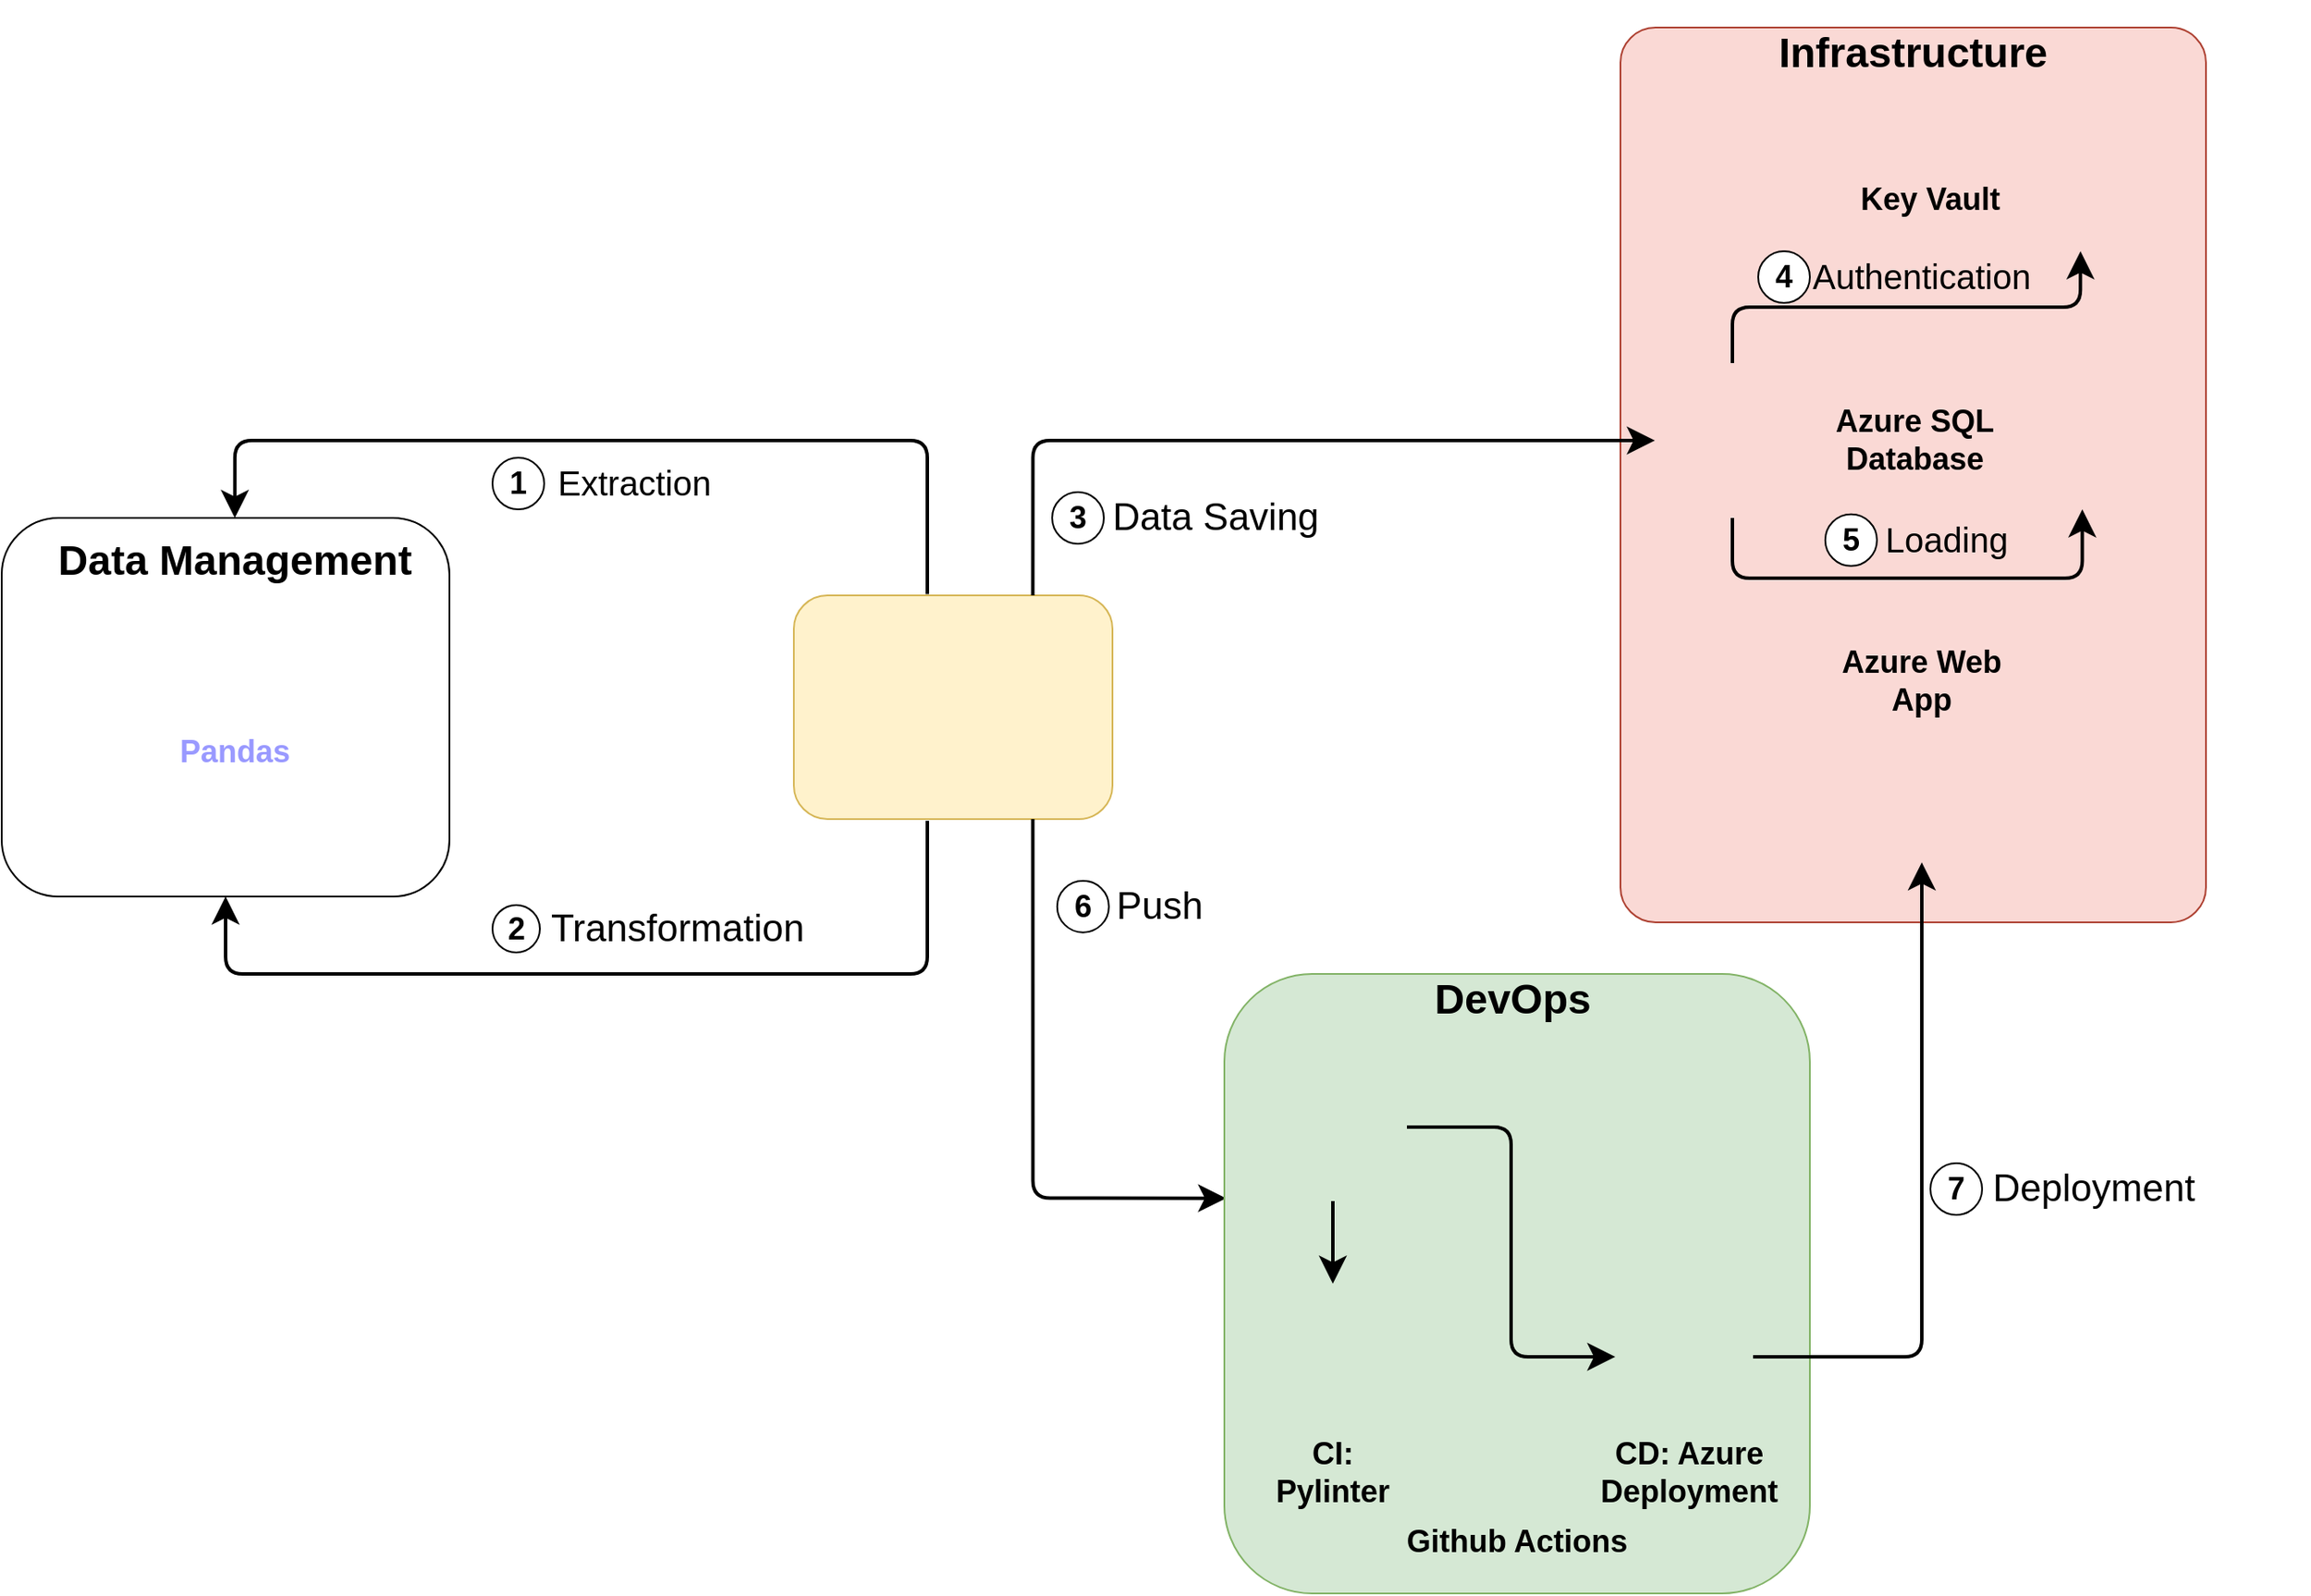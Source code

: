 <mxfile version="24.7.6">
  <diagram name="Page-1" id="22qGxSbFDiHWRjMmlbOG">
    <mxGraphModel dx="2759" dy="1013" grid="1" gridSize="10" guides="1" tooltips="1" connect="1" arrows="1" fold="1" page="1" pageScale="1" pageWidth="850" pageHeight="1100" math="0" shadow="0">
      <root>
        <mxCell id="0" />
        <mxCell id="1" parent="0" />
        <mxCell id="urkb5g_QWQZkL855X_GW-33" value="" style="group" vertex="1" connectable="0" parent="1">
          <mxGeometry x="440" y="630" width="185" height="130" as="geometry" />
        </mxCell>
        <mxCell id="urkb5g_QWQZkL855X_GW-31" value="" style="rounded=1;whiteSpace=wrap;html=1;fillColor=#fff2cc;strokeColor=#d6b656;" vertex="1" parent="urkb5g_QWQZkL855X_GW-33">
          <mxGeometry width="185" height="130" as="geometry" />
        </mxCell>
        <mxCell id="urkb5g_QWQZkL855X_GW-30" value="" style="shape=image;verticalLabelPosition=bottom;labelBackgroundColor=default;verticalAlign=top;aspect=fixed;imageAspect=0;image=https://images.datacamp.com/image/upload/v1640050215/image27_frqkzv.png;" vertex="1" parent="urkb5g_QWQZkL855X_GW-33">
          <mxGeometry x="2.08" y="12.11" width="180.84" height="105.79" as="geometry" />
        </mxCell>
        <mxCell id="urkb5g_QWQZkL855X_GW-100" value="" style="group" vertex="1" connectable="0" parent="1">
          <mxGeometry x="10" y="585" width="415" height="220" as="geometry" />
        </mxCell>
        <mxCell id="urkb5g_QWQZkL855X_GW-35" value="" style="rounded=1;whiteSpace=wrap;html=1;" vertex="1" parent="urkb5g_QWQZkL855X_GW-100">
          <mxGeometry x="-30" width="260" height="220" as="geometry" />
        </mxCell>
        <mxCell id="urkb5g_QWQZkL855X_GW-7" value="" style="shape=image;verticalLabelPosition=bottom;labelBackgroundColor=default;verticalAlign=top;aspect=fixed;imageAspect=0;image=https://seeklogo.com/images/P/pandas-icon-logo-BE10401BF1-seeklogo.com.png;" vertex="1" parent="urkb5g_QWQZkL855X_GW-100">
          <mxGeometry x="81.23" y="60.001" width="39.926" height="63.376" as="geometry" />
        </mxCell>
        <mxCell id="urkb5g_QWQZkL855X_GW-8" value="" style="shape=image;verticalLabelPosition=bottom;labelBackgroundColor=default;verticalAlign=top;aspect=fixed;imageAspect=0;image=https://miro.medium.com/v2/resize:fit:1400/0*WjSAJOw135lrf8__.jpg;" vertex="1" parent="urkb5g_QWQZkL855X_GW-100">
          <mxGeometry x="18.52" y="145.647" width="162.963" height="65.185" as="geometry" />
        </mxCell>
        <mxCell id="urkb5g_QWQZkL855X_GW-37" value="&lt;h2&gt;&lt;font color=&quot;#9999ff&quot;&gt;Pandas&lt;/font&gt;&lt;/h2&gt;" style="text;html=1;align=center;verticalAlign=middle;whiteSpace=wrap;rounded=0;" vertex="1" parent="urkb5g_QWQZkL855X_GW-100">
          <mxGeometry x="33.99" y="123.377" width="142.75" height="24.444" as="geometry" />
        </mxCell>
        <mxCell id="urkb5g_QWQZkL855X_GW-92" value="&lt;h2&gt;&lt;font face=&quot;Helvetica&quot; style=&quot;font-size: 24px;&quot;&gt;Data Management&lt;/font&gt;&lt;/h2&gt;" style="text;html=1;align=center;verticalAlign=middle;whiteSpace=wrap;rounded=0;" vertex="1" parent="urkb5g_QWQZkL855X_GW-100">
          <mxGeometry x="0.74" width="209.26" height="50" as="geometry" />
        </mxCell>
        <mxCell id="urkb5g_QWQZkL855X_GW-101" style="edgeStyle=orthogonalEdgeStyle;rounded=1;orthogonalLoop=1;jettySize=auto;html=1;exitX=0.419;exitY=-0.006;exitDx=0;exitDy=0;entryX=0.5;entryY=0;entryDx=0;entryDy=0;exitPerimeter=0;endSize=10;strokeWidth=2;" edge="1" parent="1" source="urkb5g_QWQZkL855X_GW-31" target="urkb5g_QWQZkL855X_GW-92">
          <mxGeometry relative="1" as="geometry">
            <Array as="points">
              <mxPoint x="518" y="540" />
              <mxPoint x="115" y="540" />
            </Array>
          </mxGeometry>
        </mxCell>
        <mxCell id="urkb5g_QWQZkL855X_GW-103" style="edgeStyle=orthogonalEdgeStyle;rounded=1;orthogonalLoop=1;jettySize=auto;html=1;exitX=0.419;exitY=1.008;exitDx=0;exitDy=0;entryX=0.5;entryY=1;entryDx=0;entryDy=0;exitPerimeter=0;endSize=10;strokeWidth=2;" edge="1" parent="1" source="urkb5g_QWQZkL855X_GW-31" target="urkb5g_QWQZkL855X_GW-35">
          <mxGeometry relative="1" as="geometry">
            <Array as="points">
              <mxPoint x="518" y="850" />
              <mxPoint x="110" y="850" />
            </Array>
          </mxGeometry>
        </mxCell>
        <mxCell id="urkb5g_QWQZkL855X_GW-104" value="" style="group" vertex="1" connectable="0" parent="1">
          <mxGeometry x="590" y="570" width="180" height="30" as="geometry" />
        </mxCell>
        <mxCell id="urkb5g_QWQZkL855X_GW-94" value="&lt;h2&gt;&lt;span style=&quot;font-weight: normal;&quot;&gt;&lt;font style=&quot;font-size: 22px;&quot;&gt;Data Saving&lt;/font&gt;&lt;/span&gt;&lt;/h2&gt;" style="text;html=1;align=center;verticalAlign=middle;whiteSpace=wrap;rounded=0;" vertex="1" parent="urkb5g_QWQZkL855X_GW-104">
          <mxGeometry x="30" width="130" height="30" as="geometry" />
        </mxCell>
        <mxCell id="urkb5g_QWQZkL855X_GW-97" value="&lt;b&gt;&lt;font style=&quot;font-size: 18px;&quot;&gt;3&lt;/font&gt;&lt;/b&gt;" style="ellipse;whiteSpace=wrap;html=1;aspect=fixed;" vertex="1" parent="urkb5g_QWQZkL855X_GW-104">
          <mxGeometry width="30" height="30" as="geometry" />
        </mxCell>
        <mxCell id="urkb5g_QWQZkL855X_GW-147" style="edgeStyle=orthogonalEdgeStyle;rounded=1;orthogonalLoop=1;jettySize=auto;html=1;exitX=0.75;exitY=1;exitDx=0;exitDy=0;entryX=0.003;entryY=0.362;entryDx=0;entryDy=0;endSize=10;strokeWidth=2;entryPerimeter=0;" edge="1" parent="1" source="urkb5g_QWQZkL855X_GW-31" target="urkb5g_QWQZkL855X_GW-124">
          <mxGeometry relative="1" as="geometry" />
        </mxCell>
        <mxCell id="urkb5g_QWQZkL855X_GW-152" value="" style="group" vertex="1" connectable="0" parent="1">
          <mxGeometry x="1100" y="960" width="160" height="30" as="geometry" />
        </mxCell>
        <mxCell id="urkb5g_QWQZkL855X_GW-153" value="&lt;h2&gt;&lt;span style=&quot;font-weight: normal;&quot;&gt;&lt;font style=&quot;font-size: 22px;&quot;&gt;Deployment&lt;/font&gt;&lt;/span&gt;&lt;/h2&gt;" style="text;html=1;align=center;verticalAlign=middle;whiteSpace=wrap;rounded=0;" vertex="1" parent="urkb5g_QWQZkL855X_GW-152">
          <mxGeometry x="30" width="130" height="30" as="geometry" />
        </mxCell>
        <mxCell id="urkb5g_QWQZkL855X_GW-154" value="&lt;b&gt;&lt;font style=&quot;font-size: 18px;&quot;&gt;7&lt;/font&gt;&lt;/b&gt;" style="ellipse;whiteSpace=wrap;html=1;aspect=fixed;" vertex="1" parent="urkb5g_QWQZkL855X_GW-152">
          <mxGeometry width="30" height="30" as="geometry" />
        </mxCell>
        <mxCell id="urkb5g_QWQZkL855X_GW-62" value="&lt;h2&gt;&lt;span style=&quot;font-weight: normal;&quot;&gt;&lt;font style=&quot;font-size: 20px;&quot;&gt;Extraction&lt;/font&gt;&lt;/span&gt;&lt;/h2&gt;" style="text;html=1;align=center;verticalAlign=middle;whiteSpace=wrap;rounded=0;" vertex="1" parent="1">
          <mxGeometry x="295" y="550" width="105" height="30" as="geometry" />
        </mxCell>
        <mxCell id="urkb5g_QWQZkL855X_GW-39" value="&lt;b&gt;&lt;font style=&quot;font-size: 18px;&quot;&gt;1&lt;/font&gt;&lt;/b&gt;" style="ellipse;whiteSpace=wrap;html=1;aspect=fixed;" vertex="1" parent="1">
          <mxGeometry x="265" y="550" width="30" height="30" as="geometry" />
        </mxCell>
        <mxCell id="urkb5g_QWQZkL855X_GW-63" value="&lt;h2&gt;&lt;span style=&quot;font-weight: normal;&quot;&gt;&lt;font style=&quot;font-size: 22px;&quot;&gt;Transformation&lt;/font&gt;&lt;/span&gt;&lt;/h2&gt;" style="text;html=1;align=center;verticalAlign=middle;whiteSpace=wrap;rounded=0;" vertex="1" parent="1">
          <mxGeometry x="295" y="810" width="155" height="27.5" as="geometry" />
        </mxCell>
        <mxCell id="urkb5g_QWQZkL855X_GW-42" value="&lt;b&gt;&lt;font style=&quot;font-size: 18px;&quot;&gt;2&lt;/font&gt;&lt;/b&gt;" style="ellipse;whiteSpace=wrap;html=1;aspect=fixed;" vertex="1" parent="1">
          <mxGeometry x="265" y="810.003" width="27.5" height="27.5" as="geometry" />
        </mxCell>
        <mxCell id="urkb5g_QWQZkL855X_GW-163" value="" style="group" vertex="1" connectable="0" parent="1">
          <mxGeometry x="920" y="300" width="400" height="520" as="geometry" />
        </mxCell>
        <mxCell id="urkb5g_QWQZkL855X_GW-27" value="" style="rounded=1;whiteSpace=wrap;html=1;strokeColor=#ae4132;shadow=0;glass=0;arcSize=6;movable=1;resizable=1;rotatable=1;deletable=1;editable=1;locked=0;connectable=1;fillColor=#fad9d5;" vertex="1" parent="urkb5g_QWQZkL855X_GW-163">
          <mxGeometry width="340" height="520" as="geometry" />
        </mxCell>
        <mxCell id="urkb5g_QWQZkL855X_GW-85" value="" style="group;movable=1;resizable=1;rotatable=1;deletable=1;editable=1;locked=0;connectable=1;" vertex="1" connectable="0" parent="urkb5g_QWQZkL855X_GW-163">
          <mxGeometry x="20" y="75" width="370" height="410.15" as="geometry" />
        </mxCell>
        <mxCell id="urkb5g_QWQZkL855X_GW-3" value="" style="shape=image;verticalLabelPosition=bottom;labelBackgroundColor=default;verticalAlign=top;aspect=fixed;imageAspect=0;image=https://upload.wikimedia.org/wikipedia/commons/thumb/f/fa/Microsoft_Azure.svg/1200px-Microsoft_Azure.svg.png;" vertex="1" parent="urkb5g_QWQZkL855X_GW-85">
          <mxGeometry y="120" width="90" height="90" as="geometry" />
        </mxCell>
        <mxCell id="urkb5g_QWQZkL855X_GW-87" value="&lt;h2&gt;Key Vault&lt;/h2&gt;" style="text;html=1;align=center;verticalAlign=middle;whiteSpace=wrap;rounded=0;" vertex="1" parent="urkb5g_QWQZkL855X_GW-85">
          <mxGeometry x="110" y="5" width="100" height="40" as="geometry" />
        </mxCell>
        <mxCell id="urkb5g_QWQZkL855X_GW-22" value="" style="shape=image;verticalLabelPosition=bottom;labelBackgroundColor=default;verticalAlign=top;aspect=fixed;imageAspect=0;image=https://miro.medium.com/v2/resize:fit:600/1*b0oZ-Da1LxW4TdujAOiC9Q.png;" vertex="1" parent="urkb5g_QWQZkL855X_GW-85">
          <mxGeometry x="190.0" y="-5" width="114.29" height="60" as="geometry" />
        </mxCell>
        <mxCell id="urkb5g_QWQZkL855X_GW-54" style="edgeStyle=orthogonalEdgeStyle;rounded=1;orthogonalLoop=1;jettySize=auto;html=1;exitX=0.5;exitY=0;exitDx=0;exitDy=0;entryX=0.5;entryY=1;entryDx=0;entryDy=0;endSize=10;strokeWidth=2;" edge="1" parent="urkb5g_QWQZkL855X_GW-85" source="urkb5g_QWQZkL855X_GW-3" target="urkb5g_QWQZkL855X_GW-22">
          <mxGeometry relative="1" as="geometry" />
        </mxCell>
        <mxCell id="urkb5g_QWQZkL855X_GW-88" value="&lt;h2&gt;Azure SQL Database&lt;/h2&gt;" style="text;html=1;align=center;verticalAlign=middle;whiteSpace=wrap;rounded=0;" vertex="1" parent="urkb5g_QWQZkL855X_GW-85">
          <mxGeometry x="101.06" y="145" width="100" height="40" as="geometry" />
        </mxCell>
        <mxCell id="urkb5g_QWQZkL855X_GW-58" value="&lt;b&gt;&lt;font style=&quot;font-size: 18px;&quot;&gt;4&lt;/font&gt;&lt;/b&gt;" style="ellipse;whiteSpace=wrap;html=1;aspect=fixed;" vertex="1" parent="urkb5g_QWQZkL855X_GW-85">
          <mxGeometry x="60.0" y="55" width="30" height="30" as="geometry" />
        </mxCell>
        <mxCell id="urkb5g_QWQZkL855X_GW-148" value="" style="group" vertex="1" connectable="0" parent="urkb5g_QWQZkL855X_GW-85">
          <mxGeometry x="105.0" y="285" width="100" height="125.15" as="geometry" />
        </mxCell>
        <mxCell id="urkb5g_QWQZkL855X_GW-90" value="&lt;h2&gt;Azure Web App&lt;/h2&gt;" style="text;html=1;align=center;verticalAlign=middle;whiteSpace=wrap;rounded=0;" vertex="1" parent="urkb5g_QWQZkL855X_GW-148">
          <mxGeometry width="100" height="40" as="geometry" />
        </mxCell>
        <mxCell id="urkb5g_QWQZkL855X_GW-26" value="" style="shape=image;verticalLabelPosition=bottom;labelBackgroundColor=default;verticalAlign=top;aspect=fixed;imageAspect=0;image=https://static-00.iconduck.com/assets.00/web-sites-icon-256x256-dumlf300.png;" vertex="1" parent="urkb5g_QWQZkL855X_GW-148">
          <mxGeometry x="12.43" y="50" width="75.15" height="75.15" as="geometry" />
        </mxCell>
        <mxCell id="urkb5g_QWQZkL855X_GW-61" value="&lt;h2&gt;&lt;span style=&quot;font-weight: normal;&quot;&gt;&lt;font style=&quot;font-size: 20px;&quot;&gt;Authentication&lt;/font&gt;&lt;/span&gt;&lt;/h2&gt;" style="text;html=1;align=center;verticalAlign=middle;whiteSpace=wrap;rounded=0;" vertex="1" parent="urkb5g_QWQZkL855X_GW-85">
          <mxGeometry x="80.78" y="55" width="148.44" height="30" as="geometry" />
        </mxCell>
        <mxCell id="urkb5g_QWQZkL855X_GW-36" value="&lt;h1&gt;&lt;font face=&quot;Helvetica&quot; style=&quot;&quot;&gt;Infrastructure&lt;/font&gt;&lt;/h1&gt;" style="text;html=1;align=center;verticalAlign=middle;whiteSpace=wrap;rounded=0;" vertex="1" parent="urkb5g_QWQZkL855X_GW-163">
          <mxGeometry width="340" height="30" as="geometry" />
        </mxCell>
        <mxCell id="urkb5g_QWQZkL855X_GW-20" value="" style="shape=image;verticalLabelPosition=bottom;labelBackgroundColor=default;verticalAlign=top;aspect=fixed;imageAspect=0;image=https://static-00.iconduck.com/assets.00/sql-database-sql-azure-icon-1955x2048-4pmty46t.png;" vertex="1" parent="urkb5g_QWQZkL855X_GW-163">
          <mxGeometry x="230.0" y="200" width="76.4" height="80" as="geometry" />
        </mxCell>
        <mxCell id="urkb5g_QWQZkL855X_GW-56" style="edgeStyle=orthogonalEdgeStyle;rounded=1;orthogonalLoop=1;jettySize=auto;html=1;exitX=0.5;exitY=1;exitDx=0;exitDy=0;strokeWidth=2;endSize=10;entryX=0.5;entryY=1;entryDx=0;entryDy=0;" edge="1" parent="urkb5g_QWQZkL855X_GW-163" source="urkb5g_QWQZkL855X_GW-3" target="urkb5g_QWQZkL855X_GW-20">
          <mxGeometry relative="1" as="geometry">
            <Array as="points">
              <mxPoint x="65" y="320" />
              <mxPoint x="268" y="320" />
            </Array>
          </mxGeometry>
        </mxCell>
        <mxCell id="urkb5g_QWQZkL855X_GW-83" value="" style="group" vertex="1" connectable="0" parent="urkb5g_QWQZkL855X_GW-163">
          <mxGeometry x="118.94" y="260" width="111.06" height="52.89" as="geometry" />
        </mxCell>
        <mxCell id="urkb5g_QWQZkL855X_GW-64" value="&lt;b&gt;&lt;font style=&quot;font-size: 18px;&quot;&gt;5&lt;/font&gt;&lt;/b&gt;" style="ellipse;whiteSpace=wrap;html=1;aspect=fixed;" vertex="1" parent="urkb5g_QWQZkL855X_GW-83">
          <mxGeometry y="22.89" width="30" height="30" as="geometry" />
        </mxCell>
        <mxCell id="urkb5g_QWQZkL855X_GW-65" value="&lt;h2&gt;&lt;span style=&quot;font-weight: normal;&quot;&gt;&lt;font style=&quot;font-size: 20px;&quot;&gt;Loading&lt;/font&gt;&lt;/span&gt;&lt;/h2&gt;" style="text;html=1;align=center;verticalAlign=middle;whiteSpace=wrap;rounded=0;" vertex="1" parent="urkb5g_QWQZkL855X_GW-83">
          <mxGeometry x="30.0" y="22.89" width="81.06" height="30" as="geometry" />
        </mxCell>
        <mxCell id="urkb5g_QWQZkL855X_GW-93" style="edgeStyle=orthogonalEdgeStyle;rounded=1;orthogonalLoop=1;jettySize=auto;html=1;exitX=0.75;exitY=0;exitDx=0;exitDy=0;movable=1;resizable=1;rotatable=1;deletable=1;editable=1;locked=0;connectable=1;entryX=0;entryY=0.5;entryDx=0;entryDy=0;endSize=10;strokeWidth=2;" edge="1" parent="1" source="urkb5g_QWQZkL855X_GW-31" target="urkb5g_QWQZkL855X_GW-3">
          <mxGeometry relative="1" as="geometry">
            <mxPoint x="564" y="620" as="sourcePoint" />
            <mxPoint x="840" y="600" as="targetPoint" />
          </mxGeometry>
        </mxCell>
        <mxCell id="urkb5g_QWQZkL855X_GW-165" value="" style="group" vertex="1" connectable="0" parent="1">
          <mxGeometry x="690" y="850" width="340" height="360" as="geometry" />
        </mxCell>
        <mxCell id="urkb5g_QWQZkL855X_GW-124" value="" style="rounded=1;whiteSpace=wrap;html=1;fillColor=#d5e8d4;strokeColor=#82b366;container=0;" vertex="1" parent="urkb5g_QWQZkL855X_GW-165">
          <mxGeometry width="340" height="360" as="geometry" />
        </mxCell>
        <mxCell id="urkb5g_QWQZkL855X_GW-105" value="" style="shape=image;verticalLabelPosition=bottom;labelBackgroundColor=default;verticalAlign=top;aspect=fixed;imageAspect=0;image=https://cdn-icons-png.flaticon.com/512/25/25231.png;container=0;" vertex="1" parent="urkb5g_QWQZkL855X_GW-165">
          <mxGeometry x="216" y="30" width="102" height="102" as="geometry" />
        </mxCell>
        <mxCell id="urkb5g_QWQZkL855X_GW-115" style="edgeStyle=orthogonalEdgeStyle;rounded=1;orthogonalLoop=1;jettySize=auto;html=1;exitX=0.5;exitY=1;exitDx=0;exitDy=0;entryX=0.5;entryY=0;entryDx=0;entryDy=0;curved=0;endSize=10;strokeWidth=2;" edge="1" parent="urkb5g_QWQZkL855X_GW-165" source="urkb5g_QWQZkL855X_GW-109" target="urkb5g_QWQZkL855X_GW-158">
          <mxGeometry relative="1" as="geometry">
            <mxPoint x="57.545" y="325.0" as="targetPoint" />
          </mxGeometry>
        </mxCell>
        <mxCell id="urkb5g_QWQZkL855X_GW-119" style="edgeStyle=orthogonalEdgeStyle;rounded=1;orthogonalLoop=1;jettySize=auto;html=1;exitX=1;exitY=0.5;exitDx=0;exitDy=0;entryX=0;entryY=0.5;entryDx=0;entryDy=0;curved=0;endSize=10;strokeWidth=2;" edge="1" parent="urkb5g_QWQZkL855X_GW-165" source="urkb5g_QWQZkL855X_GW-109" target="urkb5g_QWQZkL855X_GW-117">
          <mxGeometry relative="1" as="geometry" />
        </mxCell>
        <mxCell id="urkb5g_QWQZkL855X_GW-109" value="" style="shape=image;verticalLabelPosition=bottom;labelBackgroundColor=default;verticalAlign=top;aspect=fixed;imageAspect=0;image=https://raw.githubusercontent.com/jpb06/jpb06/master/icons/GithubActions-Dark.svg;container=0;" vertex="1" parent="urkb5g_QWQZkL855X_GW-165">
          <mxGeometry x="20" y="46" width="86" height="86" as="geometry" />
        </mxCell>
        <mxCell id="urkb5g_QWQZkL855X_GW-113" value="&lt;h2&gt;Github Actions&lt;/h2&gt;" style="text;html=1;align=center;verticalAlign=middle;whiteSpace=wrap;rounded=0;container=0;" vertex="1" parent="urkb5g_QWQZkL855X_GW-165">
          <mxGeometry y="310" width="340" height="40" as="geometry" />
        </mxCell>
        <mxCell id="urkb5g_QWQZkL855X_GW-117" value="" style="shape=image;verticalLabelPosition=bottom;labelBackgroundColor=default;verticalAlign=top;aspect=fixed;imageAspect=0;image=https://seeklogo.com/images/A/azure-pipelines-logo-346236509F-seeklogo.com.png;container=0;" vertex="1" parent="urkb5g_QWQZkL855X_GW-165">
          <mxGeometry x="227" y="182.5" width="80" height="80" as="geometry" />
        </mxCell>
        <mxCell id="urkb5g_QWQZkL855X_GW-120" value="&lt;h2&gt;CD: Azure Deployment&lt;/h2&gt;" style="text;html=1;align=center;verticalAlign=middle;whiteSpace=wrap;rounded=0;container=0;" vertex="1" parent="urkb5g_QWQZkL855X_GW-165">
          <mxGeometry x="205" y="270" width="130" height="40" as="geometry" />
        </mxCell>
        <mxCell id="urkb5g_QWQZkL855X_GW-114" value="&lt;h2&gt;CI: Pylinter&lt;/h2&gt;" style="text;html=1;align=center;verticalAlign=middle;whiteSpace=wrap;rounded=0;container=0;" vertex="1" parent="urkb5g_QWQZkL855X_GW-165">
          <mxGeometry x="23.0" y="270" width="80" height="40" as="geometry" />
        </mxCell>
        <mxCell id="urkb5g_QWQZkL855X_GW-145" value="&lt;h3&gt;&lt;font face=&quot;Helvetica&quot; style=&quot;font-size: 24px;&quot;&gt;DevOps&lt;/font&gt;&lt;/h3&gt;" style="text;html=1;align=center;verticalAlign=middle;whiteSpace=wrap;rounded=0;container=0;" vertex="1" parent="urkb5g_QWQZkL855X_GW-165">
          <mxGeometry width="335" height="30" as="geometry" />
        </mxCell>
        <mxCell id="urkb5g_QWQZkL855X_GW-158" value="" style="shape=image;verticalLabelPosition=bottom;labelBackgroundColor=default;verticalAlign=top;aspect=fixed;imageAspect=0;image=https://raw.githubusercontent.com/pylint-dev/pylint/main/doc/logo.png;container=0;" vertex="1" parent="urkb5g_QWQZkL855X_GW-165">
          <mxGeometry x="28.42" y="180" width="69.16" height="85" as="geometry" />
        </mxCell>
        <mxCell id="urkb5g_QWQZkL855X_GW-122" style="edgeStyle=orthogonalEdgeStyle;rounded=1;orthogonalLoop=1;jettySize=auto;html=1;exitX=1;exitY=0.5;exitDx=0;exitDy=0;entryX=0.5;entryY=1;entryDx=0;entryDy=0;curved=0;endSize=10;strokeWidth=2;" edge="1" parent="1" source="urkb5g_QWQZkL855X_GW-117" target="urkb5g_QWQZkL855X_GW-26">
          <mxGeometry relative="1" as="geometry">
            <mxPoint x="1073.445" y="910.0" as="targetPoint" />
          </mxGeometry>
        </mxCell>
        <mxCell id="urkb5g_QWQZkL855X_GW-150" value="&lt;h2&gt;&lt;span style=&quot;font-weight: 400;&quot;&gt;&lt;font style=&quot;font-size: 22px;&quot;&gt;Push&lt;/font&gt;&lt;/span&gt;&lt;/h2&gt;" style="text;html=1;align=center;verticalAlign=middle;whiteSpace=wrap;rounded=0;" vertex="1" parent="1">
          <mxGeometry x="622.92" y="795.83" width="59.44" height="30" as="geometry" />
        </mxCell>
        <mxCell id="urkb5g_QWQZkL855X_GW-151" value="&lt;b&gt;&lt;font style=&quot;font-size: 18px;&quot;&gt;6&lt;/font&gt;&lt;/b&gt;" style="ellipse;whiteSpace=wrap;html=1;aspect=fixed;" vertex="1" parent="1">
          <mxGeometry x="592.92" y="795.83" width="30" height="30" as="geometry" />
        </mxCell>
      </root>
    </mxGraphModel>
  </diagram>
</mxfile>
